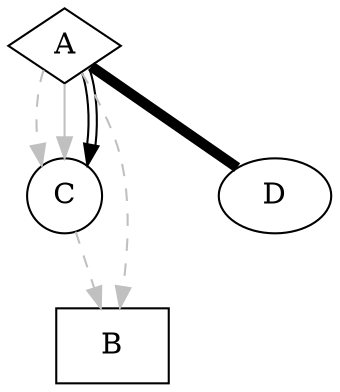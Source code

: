 digraph test1 {

  A [shape=diamond]
  C [shape=circle]
  B [shape=box]

  A -> B [style=dashed, color=grey]
  A -> C -> B [style=dashed, color=grey]
  A -> C [color=grey]
  A -> C [color="black:invis:black"]
  A -> D [penwidth=5, arrowhead=none]

}
